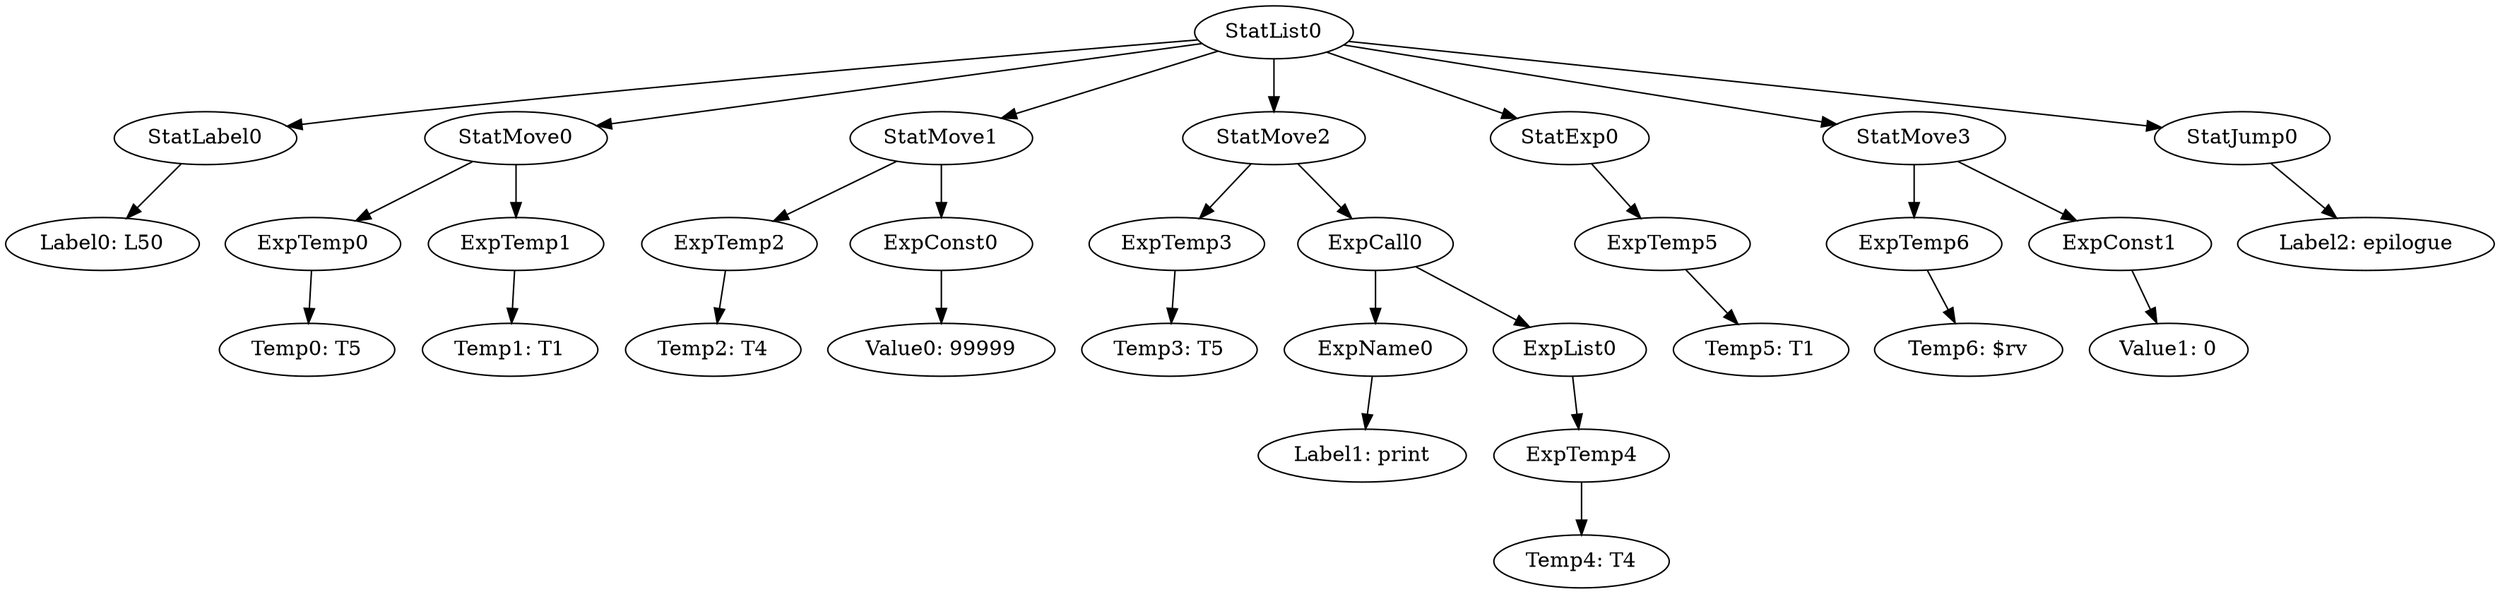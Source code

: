 digraph {
	ordering = out;
	StatMove3 -> ExpTemp6;
	StatMove3 -> ExpConst1;
	ExpTemp6 -> "Temp6: $rv";
	StatJump0 -> "Label2: epilogue";
	ExpTemp5 -> "Temp5: T1";
	ExpList0 -> ExpTemp4;
	ExpTemp4 -> "Temp4: T4";
	ExpCall0 -> ExpName0;
	ExpCall0 -> ExpList0;
	ExpName0 -> "Label1: print";
	StatMove0 -> ExpTemp0;
	StatMove0 -> ExpTemp1;
	StatExp0 -> ExpTemp5;
	ExpTemp0 -> "Temp0: T5";
	StatList0 -> StatLabel0;
	StatList0 -> StatMove0;
	StatList0 -> StatMove1;
	StatList0 -> StatMove2;
	StatList0 -> StatExp0;
	StatList0 -> StatMove3;
	StatList0 -> StatJump0;
	StatLabel0 -> "Label0: L50";
	ExpConst0 -> "Value0: 99999";
	ExpTemp3 -> "Temp3: T5";
	ExpTemp1 -> "Temp1: T1";
	ExpConst1 -> "Value1: 0";
	StatMove1 -> ExpTemp2;
	StatMove1 -> ExpConst0;
	ExpTemp2 -> "Temp2: T4";
	StatMove2 -> ExpTemp3;
	StatMove2 -> ExpCall0;
}

